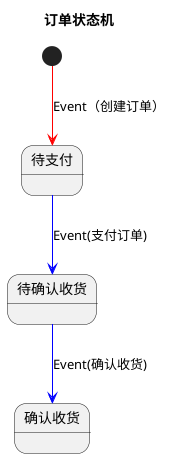 @startuml
   title 订单状态机

   [*] --[#red]> 待支付: Event（创建订单）
   待支付--[#blue]> 待确认收货: Event(支付订单)
   待确认收货--[#blue]> 确认收货: Event(确认收货)



@enduml